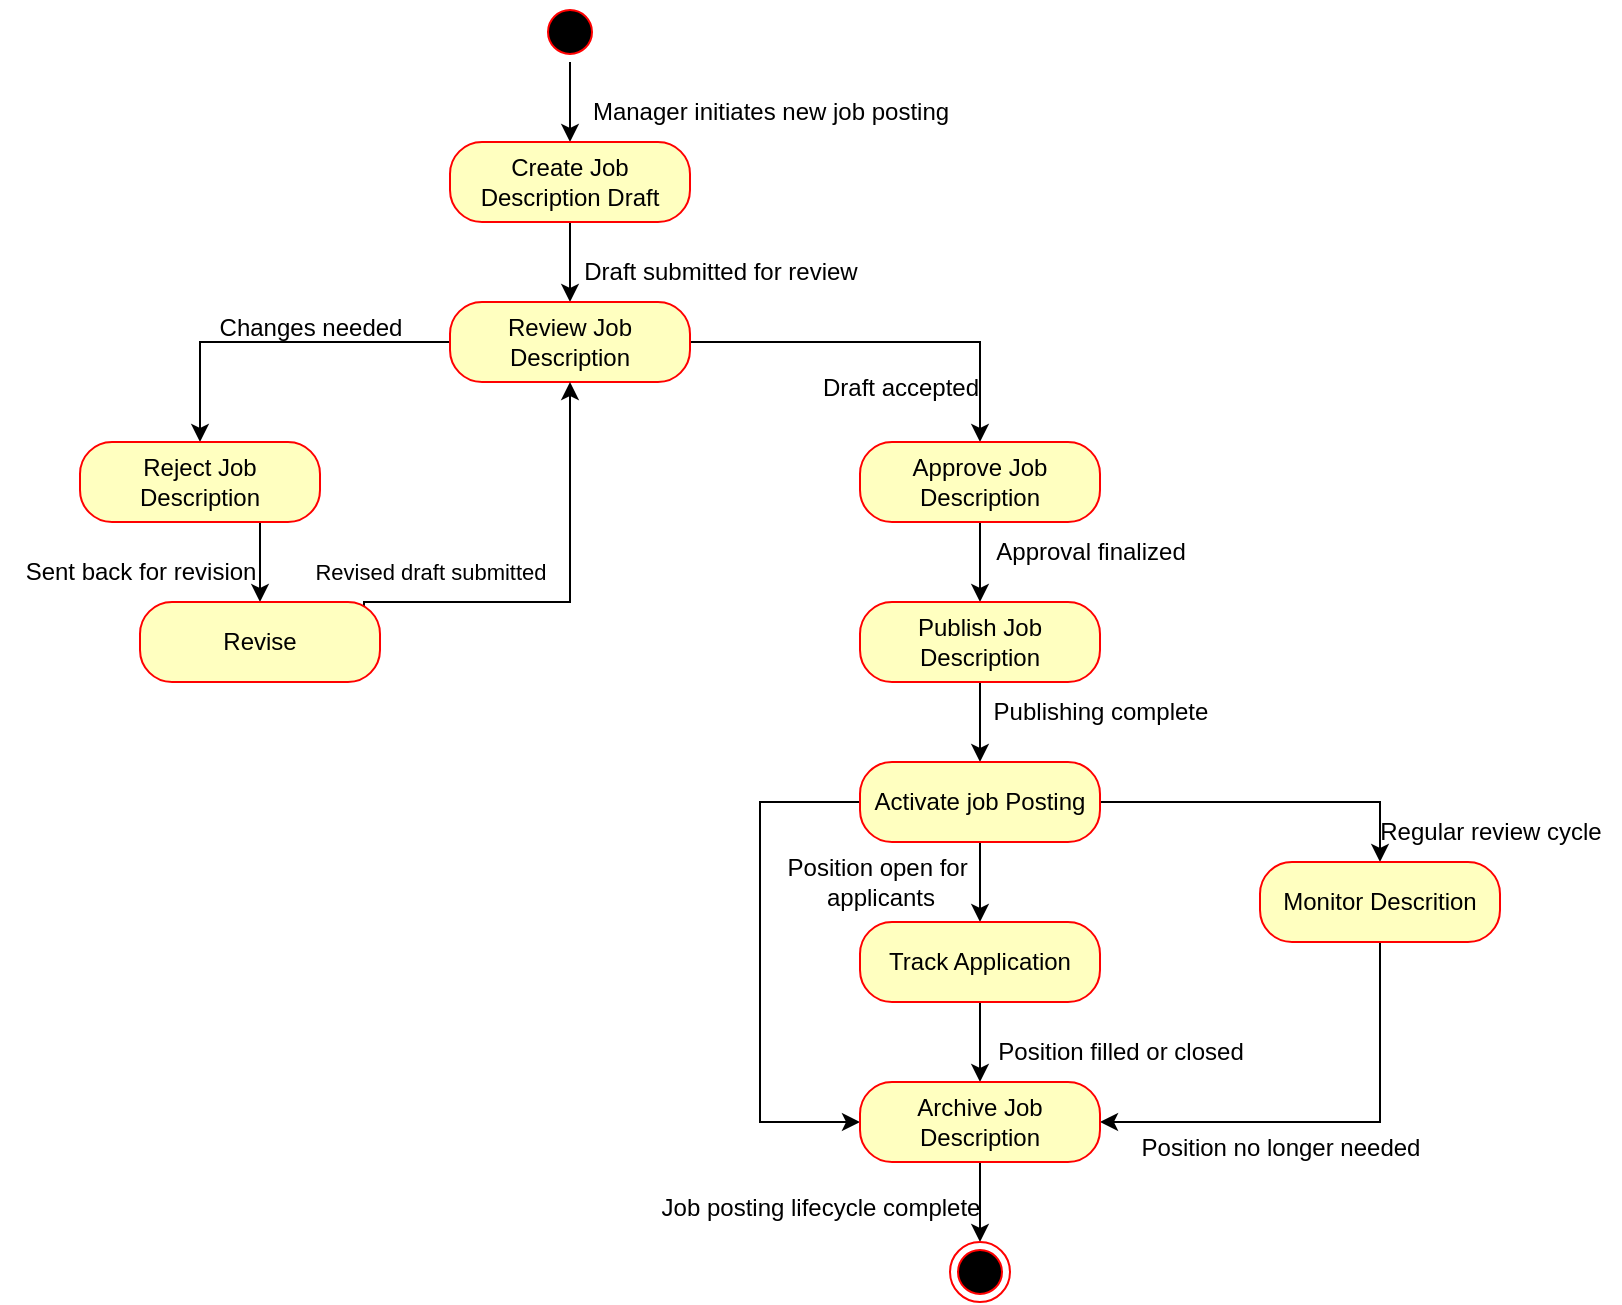 <mxfile version="26.2.2">
  <diagram name="Page-1" id="2YBvvXClWsGukQMizWep">
    <mxGraphModel dx="788" dy="524" grid="1" gridSize="10" guides="1" tooltips="1" connect="1" arrows="1" fold="1" page="1" pageScale="1" pageWidth="850" pageHeight="1100" math="0" shadow="0">
      <root>
        <mxCell id="0" />
        <mxCell id="1" parent="0" />
        <mxCell id="BqTtxv4KJoI9e_aRz81Z-5" style="edgeStyle=orthogonalEdgeStyle;rounded=0;orthogonalLoop=1;jettySize=auto;html=1;exitX=0.5;exitY=1;exitDx=0;exitDy=0;" parent="1" source="BqTtxv4KJoI9e_aRz81Z-1" edge="1">
          <mxGeometry relative="1" as="geometry">
            <mxPoint x="425" y="170" as="targetPoint" />
          </mxGeometry>
        </mxCell>
        <mxCell id="BqTtxv4KJoI9e_aRz81Z-1" value="" style="ellipse;html=1;shape=startState;fillColor=#000000;strokeColor=#ff0000;" parent="1" vertex="1">
          <mxGeometry x="410" y="100" width="30" height="30" as="geometry" />
        </mxCell>
        <mxCell id="BqTtxv4KJoI9e_aRz81Z-6" style="edgeStyle=orthogonalEdgeStyle;rounded=0;orthogonalLoop=1;jettySize=auto;html=1;exitX=0.5;exitY=1;exitDx=0;exitDy=0;" parent="1" source="BqTtxv4KJoI9e_aRz81Z-3" target="BqTtxv4KJoI9e_aRz81Z-7" edge="1">
          <mxGeometry relative="1" as="geometry">
            <mxPoint x="425" y="250" as="targetPoint" />
          </mxGeometry>
        </mxCell>
        <mxCell id="BqTtxv4KJoI9e_aRz81Z-3" value="Create Job Description Draft" style="rounded=1;whiteSpace=wrap;html=1;arcSize=40;fontColor=#000000;fillColor=#ffffc0;strokeColor=#ff0000;" parent="1" vertex="1">
          <mxGeometry x="365" y="170" width="120" height="40" as="geometry" />
        </mxCell>
        <mxCell id="BqTtxv4KJoI9e_aRz81Z-9" style="edgeStyle=orthogonalEdgeStyle;rounded=0;orthogonalLoop=1;jettySize=auto;html=1;exitX=0;exitY=0.5;exitDx=0;exitDy=0;" parent="1" source="BqTtxv4KJoI9e_aRz81Z-7" target="BqTtxv4KJoI9e_aRz81Z-10" edge="1">
          <mxGeometry relative="1" as="geometry">
            <mxPoint x="280" y="330" as="targetPoint" />
          </mxGeometry>
        </mxCell>
        <mxCell id="BqTtxv4KJoI9e_aRz81Z-11" style="edgeStyle=orthogonalEdgeStyle;rounded=0;orthogonalLoop=1;jettySize=auto;html=1;exitX=1;exitY=0.5;exitDx=0;exitDy=0;" parent="1" source="BqTtxv4KJoI9e_aRz81Z-7" target="BqTtxv4KJoI9e_aRz81Z-12" edge="1">
          <mxGeometry relative="1" as="geometry">
            <mxPoint x="630" y="320" as="targetPoint" />
          </mxGeometry>
        </mxCell>
        <mxCell id="BqTtxv4KJoI9e_aRz81Z-7" value="Review Job Description" style="rounded=1;whiteSpace=wrap;html=1;arcSize=40;fontColor=#000000;fillColor=#ffffc0;strokeColor=#ff0000;" parent="1" vertex="1">
          <mxGeometry x="365" y="250" width="120" height="40" as="geometry" />
        </mxCell>
        <mxCell id="BqTtxv4KJoI9e_aRz81Z-16" style="edgeStyle=orthogonalEdgeStyle;rounded=0;orthogonalLoop=1;jettySize=auto;html=1;exitX=0.75;exitY=1;exitDx=0;exitDy=0;" parent="1" source="BqTtxv4KJoI9e_aRz81Z-10" target="BqTtxv4KJoI9e_aRz81Z-17" edge="1">
          <mxGeometry relative="1" as="geometry">
            <mxPoint x="270" y="420" as="targetPoint" />
          </mxGeometry>
        </mxCell>
        <mxCell id="BqTtxv4KJoI9e_aRz81Z-10" value="Reject Job Description" style="rounded=1;whiteSpace=wrap;html=1;arcSize=40;fontColor=#000000;fillColor=#ffffc0;strokeColor=#ff0000;" parent="1" vertex="1">
          <mxGeometry x="180" y="320" width="120" height="40" as="geometry" />
        </mxCell>
        <mxCell id="BqTtxv4KJoI9e_aRz81Z-20" style="edgeStyle=orthogonalEdgeStyle;rounded=0;orthogonalLoop=1;jettySize=auto;html=1;exitX=0.5;exitY=1;exitDx=0;exitDy=0;" parent="1" source="BqTtxv4KJoI9e_aRz81Z-12" target="BqTtxv4KJoI9e_aRz81Z-21" edge="1">
          <mxGeometry relative="1" as="geometry">
            <mxPoint x="630" y="410" as="targetPoint" />
          </mxGeometry>
        </mxCell>
        <mxCell id="BqTtxv4KJoI9e_aRz81Z-12" value="Approve Job Description" style="rounded=1;whiteSpace=wrap;html=1;arcSize=40;fontColor=#000000;fillColor=#ffffc0;strokeColor=#ff0000;" parent="1" vertex="1">
          <mxGeometry x="570" y="320" width="120" height="40" as="geometry" />
        </mxCell>
        <mxCell id="BqTtxv4KJoI9e_aRz81Z-19" style="edgeStyle=orthogonalEdgeStyle;rounded=0;orthogonalLoop=1;jettySize=auto;html=1;exitX=0.933;exitY=0.1;exitDx=0;exitDy=0;entryX=0.5;entryY=1;entryDx=0;entryDy=0;exitPerimeter=0;" parent="1" source="BqTtxv4KJoI9e_aRz81Z-17" target="BqTtxv4KJoI9e_aRz81Z-7" edge="1">
          <mxGeometry relative="1" as="geometry">
            <Array as="points">
              <mxPoint x="322" y="400" />
              <mxPoint x="425" y="400" />
            </Array>
          </mxGeometry>
        </mxCell>
        <mxCell id="BqTtxv4KJoI9e_aRz81Z-17" value="Revise" style="rounded=1;whiteSpace=wrap;html=1;arcSize=40;fontColor=#000000;fillColor=#ffffc0;strokeColor=#ff0000;" parent="1" vertex="1">
          <mxGeometry x="210" y="400" width="120" height="40" as="geometry" />
        </mxCell>
        <mxCell id="BqTtxv4KJoI9e_aRz81Z-22" style="edgeStyle=orthogonalEdgeStyle;rounded=0;orthogonalLoop=1;jettySize=auto;html=1;exitX=0.5;exitY=1;exitDx=0;exitDy=0;" parent="1" source="BqTtxv4KJoI9e_aRz81Z-21" target="BqTtxv4KJoI9e_aRz81Z-23" edge="1">
          <mxGeometry relative="1" as="geometry">
            <mxPoint x="630" y="490" as="targetPoint" />
          </mxGeometry>
        </mxCell>
        <mxCell id="BqTtxv4KJoI9e_aRz81Z-21" value="Publish Job Description" style="rounded=1;whiteSpace=wrap;html=1;arcSize=40;fontColor=#000000;fillColor=#ffffc0;strokeColor=#ff0000;" parent="1" vertex="1">
          <mxGeometry x="570" y="400" width="120" height="40" as="geometry" />
        </mxCell>
        <mxCell id="BqTtxv4KJoI9e_aRz81Z-31" style="edgeStyle=orthogonalEdgeStyle;rounded=0;orthogonalLoop=1;jettySize=auto;html=1;exitX=0.5;exitY=1;exitDx=0;exitDy=0;" parent="1" source="BqTtxv4KJoI9e_aRz81Z-23" target="BqTtxv4KJoI9e_aRz81Z-32" edge="1">
          <mxGeometry relative="1" as="geometry">
            <mxPoint x="630" y="560" as="targetPoint" />
          </mxGeometry>
        </mxCell>
        <mxCell id="BqTtxv4KJoI9e_aRz81Z-34" style="edgeStyle=orthogonalEdgeStyle;rounded=0;orthogonalLoop=1;jettySize=auto;html=1;exitX=1;exitY=0.5;exitDx=0;exitDy=0;" parent="1" source="BqTtxv4KJoI9e_aRz81Z-23" target="BqTtxv4KJoI9e_aRz81Z-35" edge="1">
          <mxGeometry relative="1" as="geometry">
            <mxPoint x="790" y="540" as="targetPoint" />
          </mxGeometry>
        </mxCell>
        <mxCell id="BqTtxv4KJoI9e_aRz81Z-38" style="edgeStyle=orthogonalEdgeStyle;rounded=0;orthogonalLoop=1;jettySize=auto;html=1;exitX=0;exitY=0.5;exitDx=0;exitDy=0;entryX=0;entryY=0.5;entryDx=0;entryDy=0;" parent="1" target="BqTtxv4KJoI9e_aRz81Z-37" edge="1">
          <mxGeometry relative="1" as="geometry">
            <mxPoint x="580" y="500" as="sourcePoint" />
            <mxPoint x="580" y="660" as="targetPoint" />
            <Array as="points">
              <mxPoint x="520" y="500" />
              <mxPoint x="520" y="660" />
            </Array>
          </mxGeometry>
        </mxCell>
        <mxCell id="BqTtxv4KJoI9e_aRz81Z-23" value="Activate job Posting" style="rounded=1;whiteSpace=wrap;html=1;arcSize=40;fontColor=#000000;fillColor=#ffffc0;strokeColor=#ff0000;" parent="1" vertex="1">
          <mxGeometry x="570" y="480" width="120" height="40" as="geometry" />
        </mxCell>
        <mxCell id="BqTtxv4KJoI9e_aRz81Z-36" style="edgeStyle=orthogonalEdgeStyle;rounded=0;orthogonalLoop=1;jettySize=auto;html=1;exitX=0.5;exitY=1;exitDx=0;exitDy=0;" parent="1" source="BqTtxv4KJoI9e_aRz81Z-32" target="BqTtxv4KJoI9e_aRz81Z-37" edge="1">
          <mxGeometry relative="1" as="geometry">
            <mxPoint x="630" y="650" as="targetPoint" />
          </mxGeometry>
        </mxCell>
        <mxCell id="BqTtxv4KJoI9e_aRz81Z-32" value="Track Application" style="rounded=1;whiteSpace=wrap;html=1;arcSize=40;fontColor=#000000;fillColor=#ffffc0;strokeColor=#ff0000;" parent="1" vertex="1">
          <mxGeometry x="570" y="560" width="120" height="40" as="geometry" />
        </mxCell>
        <mxCell id="BqTtxv4KJoI9e_aRz81Z-39" style="edgeStyle=orthogonalEdgeStyle;rounded=0;orthogonalLoop=1;jettySize=auto;html=1;exitX=0.5;exitY=1;exitDx=0;exitDy=0;entryX=1;entryY=0.5;entryDx=0;entryDy=0;" parent="1" source="BqTtxv4KJoI9e_aRz81Z-35" target="BqTtxv4KJoI9e_aRz81Z-37" edge="1">
          <mxGeometry relative="1" as="geometry" />
        </mxCell>
        <mxCell id="BqTtxv4KJoI9e_aRz81Z-35" value="Monitor Descrition" style="rounded=1;whiteSpace=wrap;html=1;arcSize=40;fontColor=#000000;fillColor=#ffffc0;strokeColor=#ff0000;" parent="1" vertex="1">
          <mxGeometry x="770" y="530" width="120" height="40" as="geometry" />
        </mxCell>
        <mxCell id="BqTtxv4KJoI9e_aRz81Z-40" style="edgeStyle=orthogonalEdgeStyle;rounded=0;orthogonalLoop=1;jettySize=auto;html=1;exitX=0.5;exitY=1;exitDx=0;exitDy=0;" parent="1" source="BqTtxv4KJoI9e_aRz81Z-37" target="BqTtxv4KJoI9e_aRz81Z-41" edge="1">
          <mxGeometry relative="1" as="geometry">
            <mxPoint x="630" y="720" as="targetPoint" />
          </mxGeometry>
        </mxCell>
        <mxCell id="BqTtxv4KJoI9e_aRz81Z-37" value="Archive Job Description" style="rounded=1;whiteSpace=wrap;html=1;arcSize=40;fontColor=#000000;fillColor=#ffffc0;strokeColor=#ff0000;" parent="1" vertex="1">
          <mxGeometry x="570" y="640" width="120" height="40" as="geometry" />
        </mxCell>
        <mxCell id="BqTtxv4KJoI9e_aRz81Z-41" value="" style="ellipse;html=1;shape=endState;fillColor=#000000;strokeColor=#ff0000;" parent="1" vertex="1">
          <mxGeometry x="615" y="720" width="30" height="30" as="geometry" />
        </mxCell>
        <mxCell id="cjaLM3eBrRmkchmLlYbn-1" value="Manager initiates new job posting" style="text;html=1;align=center;verticalAlign=middle;resizable=0;points=[];autosize=1;strokeColor=none;fillColor=none;" vertex="1" parent="1">
          <mxGeometry x="425" y="140" width="200" height="30" as="geometry" />
        </mxCell>
        <mxCell id="cjaLM3eBrRmkchmLlYbn-2" value="Draft submitted for review" style="text;html=1;align=center;verticalAlign=middle;resizable=0;points=[];autosize=1;strokeColor=none;fillColor=none;" vertex="1" parent="1">
          <mxGeometry x="420" y="220" width="160" height="30" as="geometry" />
        </mxCell>
        <mxCell id="cjaLM3eBrRmkchmLlYbn-3" value="Changes needed" style="text;html=1;align=center;verticalAlign=middle;resizable=0;points=[];autosize=1;strokeColor=none;fillColor=none;" vertex="1" parent="1">
          <mxGeometry x="240" y="248" width="110" height="30" as="geometry" />
        </mxCell>
        <mxCell id="cjaLM3eBrRmkchmLlYbn-4" value="Sent back for revision" style="text;html=1;align=center;verticalAlign=middle;resizable=0;points=[];autosize=1;strokeColor=none;fillColor=none;" vertex="1" parent="1">
          <mxGeometry x="140" y="370" width="140" height="30" as="geometry" />
        </mxCell>
        <mxCell id="cjaLM3eBrRmkchmLlYbn-5" value="&lt;font style=&quot;font-size: 11px;&quot;&gt;Revised draft submitted&lt;/font&gt;" style="text;html=1;align=center;verticalAlign=middle;resizable=0;points=[];autosize=1;strokeColor=none;fillColor=none;" vertex="1" parent="1">
          <mxGeometry x="285" y="370" width="140" height="30" as="geometry" />
        </mxCell>
        <mxCell id="cjaLM3eBrRmkchmLlYbn-6" value="Draft accepted" style="text;html=1;align=center;verticalAlign=middle;resizable=0;points=[];autosize=1;strokeColor=none;fillColor=none;" vertex="1" parent="1">
          <mxGeometry x="540" y="278" width="100" height="30" as="geometry" />
        </mxCell>
        <mxCell id="cjaLM3eBrRmkchmLlYbn-7" value="Approval finalized" style="text;html=1;align=center;verticalAlign=middle;resizable=0;points=[];autosize=1;strokeColor=none;fillColor=none;" vertex="1" parent="1">
          <mxGeometry x="625" y="360" width="120" height="30" as="geometry" />
        </mxCell>
        <mxCell id="cjaLM3eBrRmkchmLlYbn-8" value="Publishing complete" style="text;html=1;align=center;verticalAlign=middle;resizable=0;points=[];autosize=1;strokeColor=none;fillColor=none;" vertex="1" parent="1">
          <mxGeometry x="625" y="440" width="130" height="30" as="geometry" />
        </mxCell>
        <mxCell id="cjaLM3eBrRmkchmLlYbn-9" value="Position open for&amp;nbsp;&lt;div&gt;applicants&lt;/div&gt;" style="text;html=1;align=center;verticalAlign=middle;resizable=0;points=[];autosize=1;strokeColor=none;fillColor=none;" vertex="1" parent="1">
          <mxGeometry x="520" y="520" width="120" height="40" as="geometry" />
        </mxCell>
        <mxCell id="cjaLM3eBrRmkchmLlYbn-11" value="Position filled or closed" style="text;html=1;align=center;verticalAlign=middle;resizable=0;points=[];autosize=1;strokeColor=none;fillColor=none;" vertex="1" parent="1">
          <mxGeometry x="625" y="610" width="150" height="30" as="geometry" />
        </mxCell>
        <mxCell id="cjaLM3eBrRmkchmLlYbn-13" value="Position no longer needed" style="text;html=1;align=center;verticalAlign=middle;resizable=0;points=[];autosize=1;strokeColor=none;fillColor=none;" vertex="1" parent="1">
          <mxGeometry x="700" y="658" width="160" height="30" as="geometry" />
        </mxCell>
        <mxCell id="cjaLM3eBrRmkchmLlYbn-14" value="Regular review cycle" style="text;html=1;align=center;verticalAlign=middle;resizable=0;points=[];autosize=1;strokeColor=none;fillColor=none;" vertex="1" parent="1">
          <mxGeometry x="820" y="500" width="130" height="30" as="geometry" />
        </mxCell>
        <mxCell id="cjaLM3eBrRmkchmLlYbn-15" value="Job posting lifecycle complete" style="text;html=1;align=center;verticalAlign=middle;resizable=0;points=[];autosize=1;strokeColor=none;fillColor=none;" vertex="1" parent="1">
          <mxGeometry x="460" y="688" width="180" height="30" as="geometry" />
        </mxCell>
      </root>
    </mxGraphModel>
  </diagram>
</mxfile>
